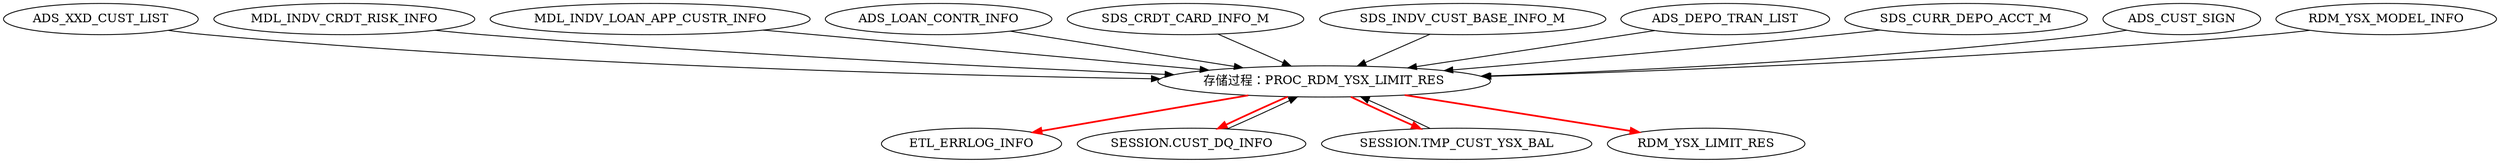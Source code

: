 digraph G {
"存储过程：PROC_RDM_YSX_LIMIT_RES" -> "ETL_ERRLOG_INFO"[color=red penwidth=2.0]
"ADS_XXD_CUST_LIST" -> "存储过程：PROC_RDM_YSX_LIMIT_RES"
"MDL_INDV_CRDT_RISK_INFO" -> "存储过程：PROC_RDM_YSX_LIMIT_RES"
"MDL_INDV_LOAN_APP_CUSTR_INFO" -> "存储过程：PROC_RDM_YSX_LIMIT_RES"
"ADS_LOAN_CONTR_INFO" -> "存储过程：PROC_RDM_YSX_LIMIT_RES"
"SDS_CRDT_CARD_INFO_M" -> "存储过程：PROC_RDM_YSX_LIMIT_RES"
"SDS_INDV_CUST_BASE_INFO_M" -> "存储过程：PROC_RDM_YSX_LIMIT_RES"
"存储过程：PROC_RDM_YSX_LIMIT_RES" -> "SESSION.CUST_DQ_INFO"[color=red penwidth=2.0]
"SESSION.CUST_DQ_INFO" -> "存储过程：PROC_RDM_YSX_LIMIT_RES"
"ADS_DEPO_TRAN_LIST" -> "存储过程：PROC_RDM_YSX_LIMIT_RES"
"SDS_CURR_DEPO_ACCT_M" -> "存储过程：PROC_RDM_YSX_LIMIT_RES"
"ADS_CUST_SIGN" -> "存储过程：PROC_RDM_YSX_LIMIT_RES"
"存储过程：PROC_RDM_YSX_LIMIT_RES" -> "SESSION.TMP_CUST_YSX_BAL"[color=red penwidth=2.0]
"SESSION.TMP_CUST_YSX_BAL" -> "存储过程：PROC_RDM_YSX_LIMIT_RES"
"RDM_YSX_MODEL_INFO" -> "存储过程：PROC_RDM_YSX_LIMIT_RES"
"存储过程：PROC_RDM_YSX_LIMIT_RES" -> "RDM_YSX_LIMIT_RES"[color=red penwidth=2.0]
}
